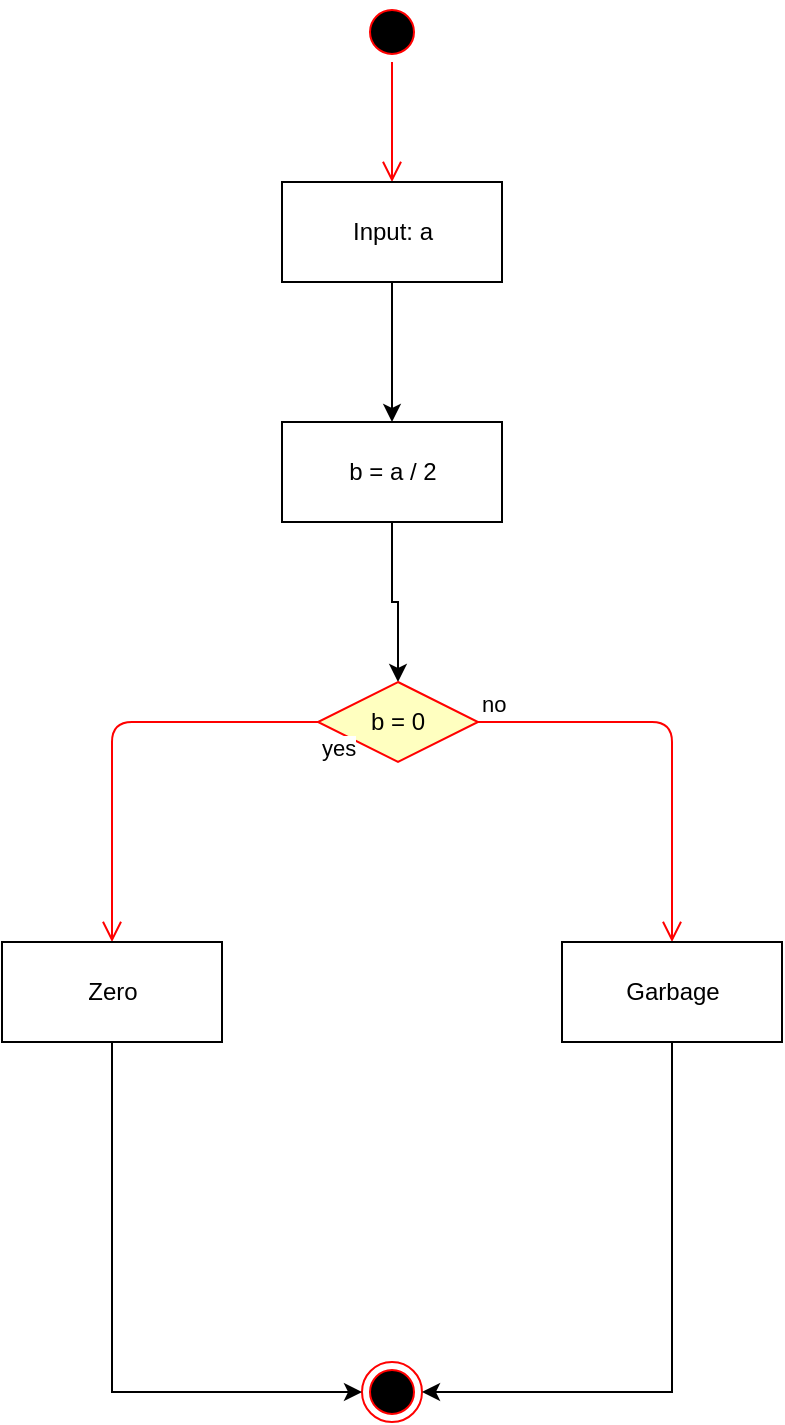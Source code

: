 <mxfile version="15.1.0" type="github">
  <diagram id="UplocadVMHHQOm7ADhWX" name="Page-1">
    <mxGraphModel dx="1422" dy="757" grid="1" gridSize="10" guides="1" tooltips="1" connect="1" arrows="1" fold="1" page="1" pageScale="1" pageWidth="690" pageHeight="980" math="0" shadow="0">
      <root>
        <mxCell id="0" />
        <mxCell id="1" parent="0" />
        <mxCell id="LvEMI-JfPn-iT1kgMiFy-1" value="" style="ellipse;html=1;shape=startState;fillColor=#000000;strokeColor=#ff0000;" vertex="1" parent="1">
          <mxGeometry x="330" y="20" width="30" height="30" as="geometry" />
        </mxCell>
        <mxCell id="LvEMI-JfPn-iT1kgMiFy-2" value="" style="edgeStyle=orthogonalEdgeStyle;html=1;verticalAlign=bottom;endArrow=open;endSize=8;strokeColor=#ff0000;" edge="1" source="LvEMI-JfPn-iT1kgMiFy-1" parent="1">
          <mxGeometry relative="1" as="geometry">
            <mxPoint x="345" y="110" as="targetPoint" />
          </mxGeometry>
        </mxCell>
        <mxCell id="LvEMI-JfPn-iT1kgMiFy-3" value="" style="ellipse;html=1;shape=endState;fillColor=#000000;strokeColor=#ff0000;" vertex="1" parent="1">
          <mxGeometry x="330" y="700" width="30" height="30" as="geometry" />
        </mxCell>
        <mxCell id="LvEMI-JfPn-iT1kgMiFy-16" style="edgeStyle=orthogonalEdgeStyle;rounded=0;orthogonalLoop=1;jettySize=auto;html=1;exitX=0.5;exitY=1;exitDx=0;exitDy=0;entryX=0.5;entryY=0;entryDx=0;entryDy=0;" edge="1" parent="1" source="LvEMI-JfPn-iT1kgMiFy-4" target="LvEMI-JfPn-iT1kgMiFy-5">
          <mxGeometry relative="1" as="geometry" />
        </mxCell>
        <mxCell id="LvEMI-JfPn-iT1kgMiFy-4" value="Input: a" style="html=1;" vertex="1" parent="1">
          <mxGeometry x="290" y="110" width="110" height="50" as="geometry" />
        </mxCell>
        <mxCell id="LvEMI-JfPn-iT1kgMiFy-15" style="edgeStyle=orthogonalEdgeStyle;rounded=0;orthogonalLoop=1;jettySize=auto;html=1;exitX=0.5;exitY=1;exitDx=0;exitDy=0;entryX=0.5;entryY=0;entryDx=0;entryDy=0;" edge="1" parent="1" source="LvEMI-JfPn-iT1kgMiFy-5" target="LvEMI-JfPn-iT1kgMiFy-6">
          <mxGeometry relative="1" as="geometry" />
        </mxCell>
        <mxCell id="LvEMI-JfPn-iT1kgMiFy-5" value="b = a / 2" style="html=1;" vertex="1" parent="1">
          <mxGeometry x="290" y="230" width="110" height="50" as="geometry" />
        </mxCell>
        <mxCell id="LvEMI-JfPn-iT1kgMiFy-6" value="b = 0" style="rhombus;whiteSpace=wrap;html=1;fillColor=#ffffc0;strokeColor=#ff0000;" vertex="1" parent="1">
          <mxGeometry x="308" y="360" width="80" height="40" as="geometry" />
        </mxCell>
        <mxCell id="LvEMI-JfPn-iT1kgMiFy-7" value="no" style="edgeStyle=orthogonalEdgeStyle;html=1;align=left;verticalAlign=bottom;endArrow=open;endSize=8;strokeColor=#ff0000;entryX=0.5;entryY=0;entryDx=0;entryDy=0;" edge="1" source="LvEMI-JfPn-iT1kgMiFy-6" parent="1" target="LvEMI-JfPn-iT1kgMiFy-14">
          <mxGeometry x="-1" relative="1" as="geometry">
            <mxPoint x="488" y="380" as="targetPoint" />
          </mxGeometry>
        </mxCell>
        <mxCell id="LvEMI-JfPn-iT1kgMiFy-8" value="yes" style="edgeStyle=orthogonalEdgeStyle;html=1;align=left;verticalAlign=top;endArrow=open;endSize=8;strokeColor=#ff0000;entryX=0.5;entryY=0;entryDx=0;entryDy=0;" edge="1" source="LvEMI-JfPn-iT1kgMiFy-6" parent="1" target="LvEMI-JfPn-iT1kgMiFy-13">
          <mxGeometry x="-1" relative="1" as="geometry">
            <mxPoint x="203" y="380" as="targetPoint" />
          </mxGeometry>
        </mxCell>
        <mxCell id="LvEMI-JfPn-iT1kgMiFy-17" style="edgeStyle=orthogonalEdgeStyle;rounded=0;orthogonalLoop=1;jettySize=auto;html=1;exitX=0.5;exitY=1;exitDx=0;exitDy=0;entryX=0;entryY=0.5;entryDx=0;entryDy=0;" edge="1" parent="1" source="LvEMI-JfPn-iT1kgMiFy-13" target="LvEMI-JfPn-iT1kgMiFy-3">
          <mxGeometry relative="1" as="geometry" />
        </mxCell>
        <mxCell id="LvEMI-JfPn-iT1kgMiFy-13" value="Zero" style="html=1;" vertex="1" parent="1">
          <mxGeometry x="150" y="490" width="110" height="50" as="geometry" />
        </mxCell>
        <mxCell id="LvEMI-JfPn-iT1kgMiFy-18" style="edgeStyle=orthogonalEdgeStyle;rounded=0;orthogonalLoop=1;jettySize=auto;html=1;exitX=0.5;exitY=1;exitDx=0;exitDy=0;entryX=1;entryY=0.5;entryDx=0;entryDy=0;" edge="1" parent="1" source="LvEMI-JfPn-iT1kgMiFy-14" target="LvEMI-JfPn-iT1kgMiFy-3">
          <mxGeometry relative="1" as="geometry" />
        </mxCell>
        <mxCell id="LvEMI-JfPn-iT1kgMiFy-14" value="Garbage" style="html=1;" vertex="1" parent="1">
          <mxGeometry x="430" y="490" width="110" height="50" as="geometry" />
        </mxCell>
      </root>
    </mxGraphModel>
  </diagram>
</mxfile>
